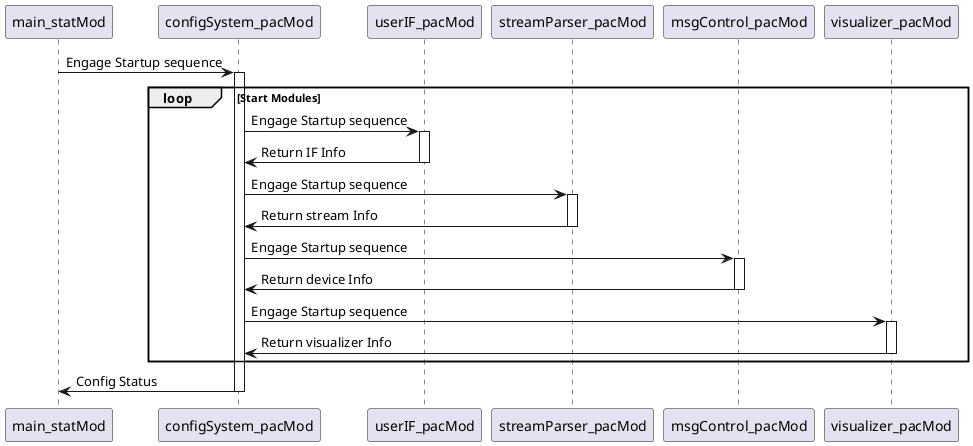 @startuml masterDevice_startup SD
participant main as "main_statMod"
participant configMod as "configSystem_pacMod"
participant ifMod as "userIF_pacMod" 
participant streamMod as "streamParser_pacMod"
participant msgMod as "msgControl_pacMod"
participant visMod as "visualizer_pacMod"

main -> configMod : Engage Startup sequence

activate configMod
loop Start Modules
    configMod -> ifMod : Engage Startup sequence
    activate ifMod
    ifMod -> configMod : Return IF Info
    deactivate
    configMod -> streamMod : Engage Startup sequence
    activate streamMod
    streamMod -> configMod : Return stream Info
    deactivate
    configMod -> msgMod : Engage Startup sequence
    activate msgMod
    msgMod -> configMod : Return device Info
    deactivate
        configMod -> visMod : Engage Startup sequence
    activate visMod
    visMod -> configMod : Return visualizer Info
    deactivate
end
configMod -> main : Config Status
deactivate configMod



@enduml